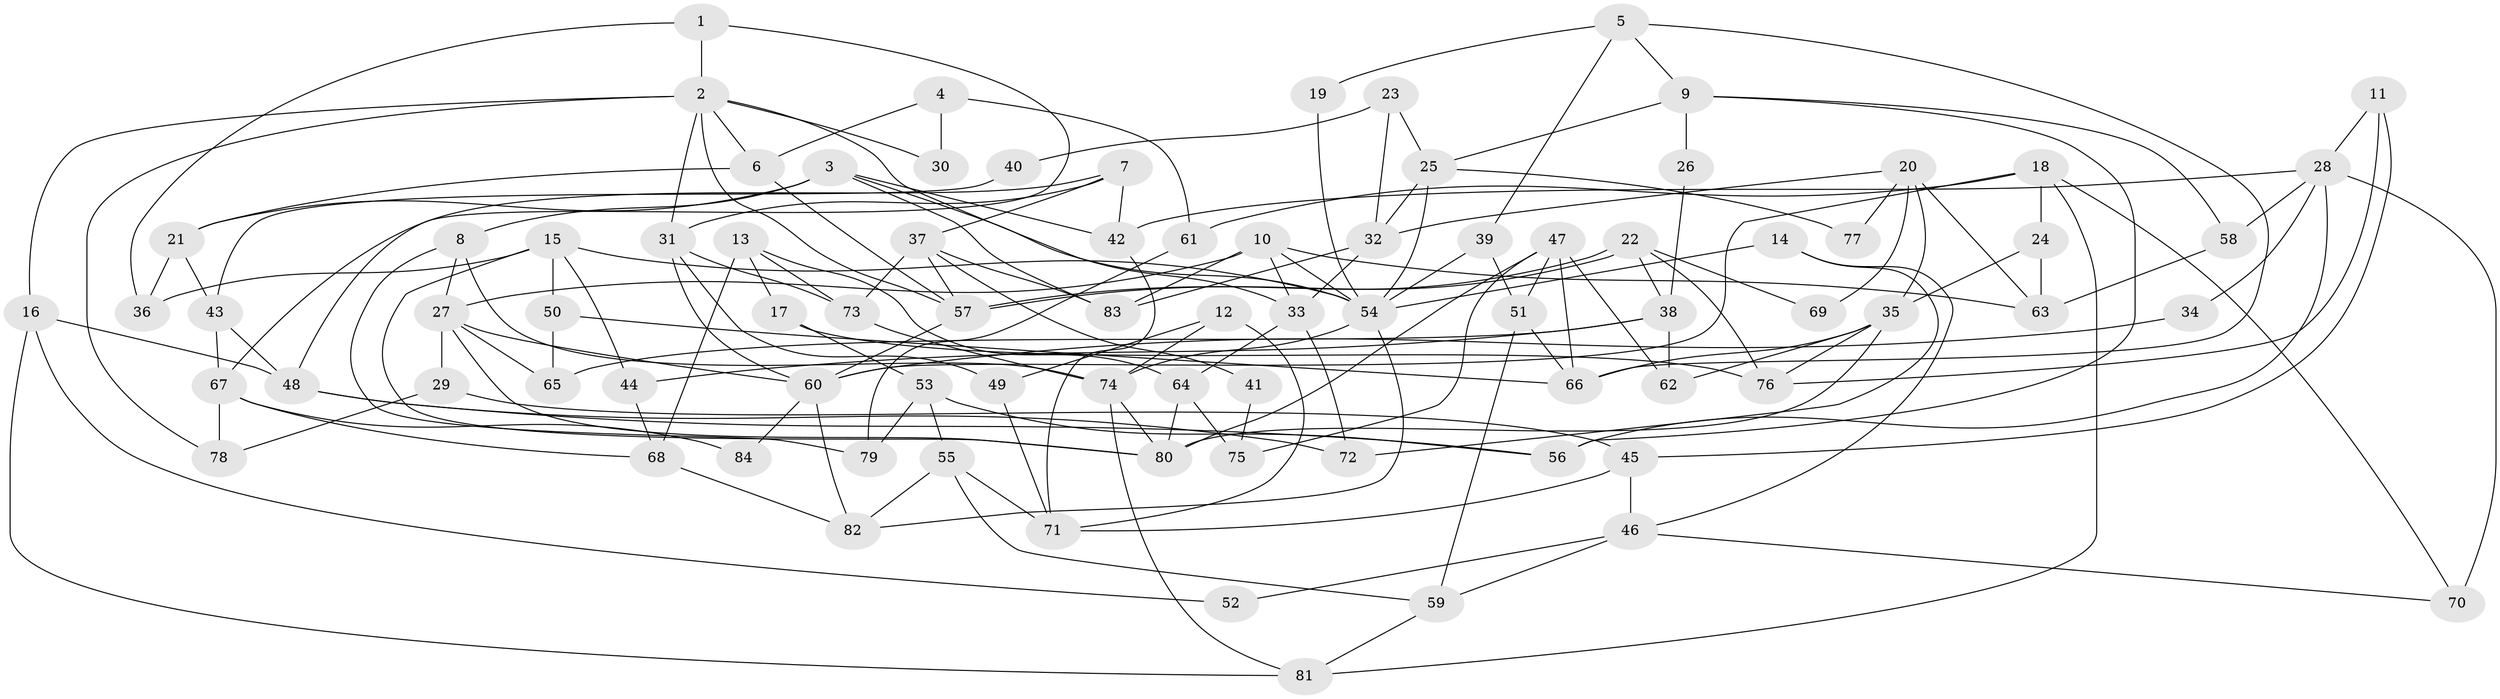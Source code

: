 // Generated by graph-tools (version 1.1) at 2025/26/03/09/25 03:26:22]
// undirected, 84 vertices, 168 edges
graph export_dot {
graph [start="1"]
  node [color=gray90,style=filled];
  1;
  2;
  3;
  4;
  5;
  6;
  7;
  8;
  9;
  10;
  11;
  12;
  13;
  14;
  15;
  16;
  17;
  18;
  19;
  20;
  21;
  22;
  23;
  24;
  25;
  26;
  27;
  28;
  29;
  30;
  31;
  32;
  33;
  34;
  35;
  36;
  37;
  38;
  39;
  40;
  41;
  42;
  43;
  44;
  45;
  46;
  47;
  48;
  49;
  50;
  51;
  52;
  53;
  54;
  55;
  56;
  57;
  58;
  59;
  60;
  61;
  62;
  63;
  64;
  65;
  66;
  67;
  68;
  69;
  70;
  71;
  72;
  73;
  74;
  75;
  76;
  77;
  78;
  79;
  80;
  81;
  82;
  83;
  84;
  1 -- 48;
  1 -- 2;
  1 -- 36;
  2 -- 57;
  2 -- 31;
  2 -- 6;
  2 -- 16;
  2 -- 30;
  2 -- 33;
  2 -- 78;
  3 -- 54;
  3 -- 42;
  3 -- 8;
  3 -- 21;
  3 -- 83;
  4 -- 61;
  4 -- 6;
  4 -- 30;
  5 -- 39;
  5 -- 9;
  5 -- 19;
  5 -- 66;
  6 -- 57;
  6 -- 21;
  7 -- 31;
  7 -- 37;
  7 -- 42;
  7 -- 67;
  8 -- 74;
  8 -- 27;
  8 -- 79;
  9 -- 56;
  9 -- 25;
  9 -- 26;
  9 -- 58;
  10 -- 83;
  10 -- 27;
  10 -- 33;
  10 -- 54;
  10 -- 63;
  11 -- 45;
  11 -- 76;
  11 -- 28;
  12 -- 49;
  12 -- 71;
  12 -- 74;
  13 -- 73;
  13 -- 68;
  13 -- 17;
  13 -- 64;
  14 -- 46;
  14 -- 54;
  14 -- 72;
  15 -- 54;
  15 -- 36;
  15 -- 44;
  15 -- 50;
  15 -- 80;
  16 -- 81;
  16 -- 48;
  16 -- 52;
  17 -- 76;
  17 -- 53;
  18 -- 24;
  18 -- 60;
  18 -- 61;
  18 -- 70;
  18 -- 81;
  19 -- 54;
  20 -- 63;
  20 -- 35;
  20 -- 32;
  20 -- 69;
  20 -- 77;
  21 -- 36;
  21 -- 43;
  22 -- 38;
  22 -- 57;
  22 -- 57;
  22 -- 69;
  22 -- 76;
  23 -- 32;
  23 -- 25;
  23 -- 40;
  24 -- 63;
  24 -- 35;
  25 -- 32;
  25 -- 54;
  25 -- 77;
  26 -- 38;
  27 -- 80;
  27 -- 29;
  27 -- 60;
  27 -- 65;
  28 -- 70;
  28 -- 34;
  28 -- 42;
  28 -- 56;
  28 -- 58;
  29 -- 78;
  29 -- 45;
  31 -- 73;
  31 -- 60;
  31 -- 49;
  32 -- 33;
  32 -- 83;
  33 -- 64;
  33 -- 72;
  34 -- 60;
  35 -- 62;
  35 -- 80;
  35 -- 66;
  35 -- 76;
  37 -- 57;
  37 -- 83;
  37 -- 41;
  37 -- 73;
  38 -- 65;
  38 -- 44;
  38 -- 62;
  39 -- 54;
  39 -- 51;
  40 -- 43;
  41 -- 75;
  42 -- 71;
  43 -- 48;
  43 -- 67;
  44 -- 68;
  45 -- 71;
  45 -- 46;
  46 -- 59;
  46 -- 52;
  46 -- 70;
  47 -- 66;
  47 -- 80;
  47 -- 51;
  47 -- 62;
  47 -- 75;
  48 -- 72;
  48 -- 56;
  49 -- 71;
  50 -- 66;
  50 -- 65;
  51 -- 66;
  51 -- 59;
  53 -- 56;
  53 -- 55;
  53 -- 79;
  54 -- 74;
  54 -- 82;
  55 -- 59;
  55 -- 71;
  55 -- 82;
  57 -- 60;
  58 -- 63;
  59 -- 81;
  60 -- 82;
  60 -- 84;
  61 -- 79;
  64 -- 75;
  64 -- 80;
  67 -- 68;
  67 -- 78;
  67 -- 84;
  68 -- 82;
  73 -- 74;
  74 -- 80;
  74 -- 81;
}
